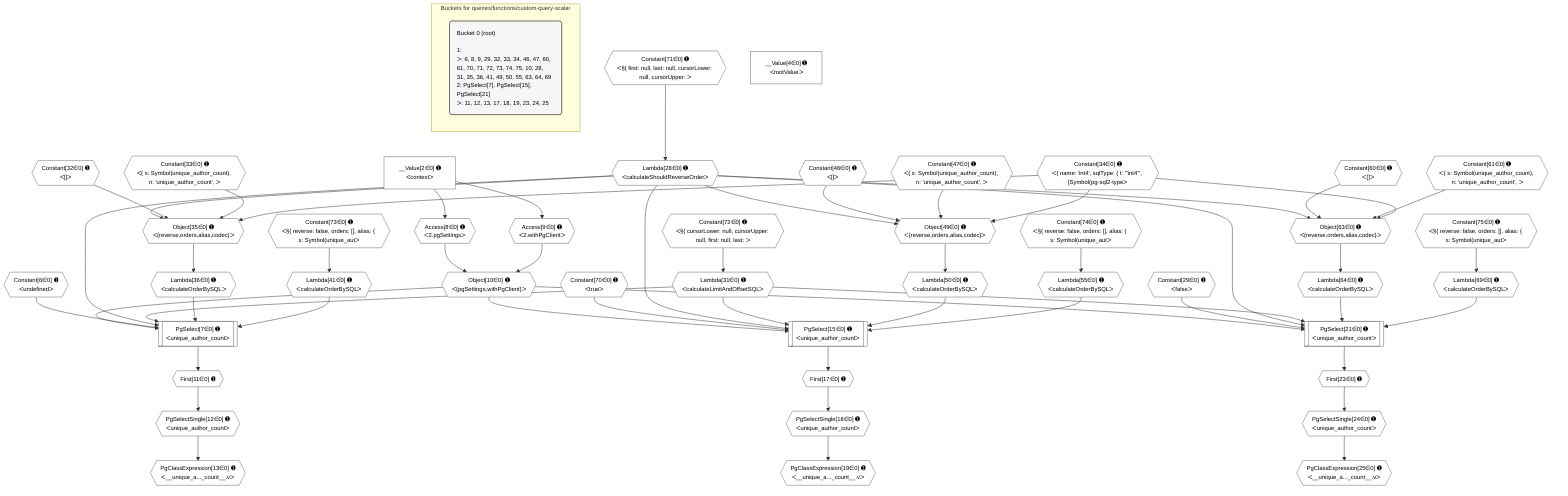 %%{init: {'themeVariables': { 'fontSize': '12px'}}}%%
graph TD
    classDef path fill:#eee,stroke:#000,color:#000
    classDef plan fill:#fff,stroke-width:1px,color:#000
    classDef itemplan fill:#fff,stroke-width:2px,color:#000
    classDef unbatchedplan fill:#dff,stroke-width:1px,color:#000
    classDef sideeffectplan fill:#fcc,stroke-width:2px,color:#000
    classDef bucket fill:#f6f6f6,color:#000,stroke-width:2px,text-align:left


    %% plan dependencies
    PgSelect7[["PgSelect[7∈0] ➊<br />ᐸunique_author_countᐳ"]]:::plan
    Object10{{"Object[10∈0] ➊<br />ᐸ{pgSettings,withPgClient}ᐳ"}}:::plan
    Constant6{{"Constant[6∈0] ➊<br />ᐸundefinedᐳ"}}:::plan
    Lambda28{{"Lambda[28∈0] ➊<br />ᐸcalculateShouldReverseOrderᐳ"}}:::plan
    Lambda31{{"Lambda[31∈0] ➊<br />ᐸcalculateLimitAndOffsetSQLᐳ"}}:::plan
    Lambda36{{"Lambda[36∈0] ➊<br />ᐸcalculateOrderBySQLᐳ"}}:::plan
    Lambda41{{"Lambda[41∈0] ➊<br />ᐸcalculateOrderBySQLᐳ"}}:::plan
    Object10 & Constant6 & Lambda28 & Lambda31 & Lambda36 & Lambda41 --> PgSelect7
    PgSelect15[["PgSelect[15∈0] ➊<br />ᐸunique_author_countᐳ"]]:::plan
    Constant70{{"Constant[70∈0] ➊<br />ᐸtrueᐳ"}}:::plan
    Lambda50{{"Lambda[50∈0] ➊<br />ᐸcalculateOrderBySQLᐳ"}}:::plan
    Lambda55{{"Lambda[55∈0] ➊<br />ᐸcalculateOrderBySQLᐳ"}}:::plan
    Object10 & Constant70 & Lambda28 & Lambda31 & Lambda50 & Lambda55 --> PgSelect15
    PgSelect21[["PgSelect[21∈0] ➊<br />ᐸunique_author_countᐳ"]]:::plan
    Constant29{{"Constant[29∈0] ➊<br />ᐸfalseᐳ"}}:::plan
    Lambda64{{"Lambda[64∈0] ➊<br />ᐸcalculateOrderBySQLᐳ"}}:::plan
    Lambda69{{"Lambda[69∈0] ➊<br />ᐸcalculateOrderBySQLᐳ"}}:::plan
    Object10 & Constant29 & Lambda28 & Lambda31 & Lambda64 & Lambda69 --> PgSelect21
    Object35{{"Object[35∈0] ➊<br />ᐸ{reverse,orders,alias,codec}ᐳ"}}:::plan
    Constant32{{"Constant[32∈0] ➊<br />ᐸ[]ᐳ"}}:::plan
    Constant33{{"Constant[33∈0] ➊<br />ᐸ{ s: Symbol(unique_author_count), n: 'unique_author_count', ᐳ"}}:::plan
    Constant34{{"Constant[34∈0] ➊<br />ᐸ{ name: 'int4', sqlType: { t: '”int4”', [Symbol(pg-sql2-typeᐳ"}}:::plan
    Lambda28 & Constant32 & Constant33 & Constant34 --> Object35
    Object49{{"Object[49∈0] ➊<br />ᐸ{reverse,orders,alias,codec}ᐳ"}}:::plan
    Constant46{{"Constant[46∈0] ➊<br />ᐸ[]ᐳ"}}:::plan
    Constant47{{"Constant[47∈0] ➊<br />ᐸ{ s: Symbol(unique_author_count), n: 'unique_author_count', ᐳ"}}:::plan
    Lambda28 & Constant46 & Constant47 & Constant34 --> Object49
    Object63{{"Object[63∈0] ➊<br />ᐸ{reverse,orders,alias,codec}ᐳ"}}:::plan
    Constant60{{"Constant[60∈0] ➊<br />ᐸ[]ᐳ"}}:::plan
    Constant61{{"Constant[61∈0] ➊<br />ᐸ{ s: Symbol(unique_author_count), n: 'unique_author_count', ᐳ"}}:::plan
    Lambda28 & Constant60 & Constant61 & Constant34 --> Object63
    Access8{{"Access[8∈0] ➊<br />ᐸ2.pgSettingsᐳ"}}:::plan
    Access9{{"Access[9∈0] ➊<br />ᐸ2.withPgClientᐳ"}}:::plan
    Access8 & Access9 --> Object10
    __Value2["__Value[2∈0] ➊<br />ᐸcontextᐳ"]:::plan
    __Value2 --> Access8
    __Value2 --> Access9
    First11{{"First[11∈0] ➊"}}:::plan
    PgSelect7 --> First11
    PgSelectSingle12{{"PgSelectSingle[12∈0] ➊<br />ᐸunique_author_countᐳ"}}:::plan
    First11 --> PgSelectSingle12
    PgClassExpression13{{"PgClassExpression[13∈0] ➊<br />ᐸ__unique_a..._count__.vᐳ"}}:::plan
    PgSelectSingle12 --> PgClassExpression13
    First17{{"First[17∈0] ➊"}}:::plan
    PgSelect15 --> First17
    PgSelectSingle18{{"PgSelectSingle[18∈0] ➊<br />ᐸunique_author_countᐳ"}}:::plan
    First17 --> PgSelectSingle18
    PgClassExpression19{{"PgClassExpression[19∈0] ➊<br />ᐸ__unique_a..._count__.vᐳ"}}:::plan
    PgSelectSingle18 --> PgClassExpression19
    First23{{"First[23∈0] ➊"}}:::plan
    PgSelect21 --> First23
    PgSelectSingle24{{"PgSelectSingle[24∈0] ➊<br />ᐸunique_author_countᐳ"}}:::plan
    First23 --> PgSelectSingle24
    PgClassExpression25{{"PgClassExpression[25∈0] ➊<br />ᐸ__unique_a..._count__.vᐳ"}}:::plan
    PgSelectSingle24 --> PgClassExpression25
    Constant71{{"Constant[71∈0] ➊<br />ᐸ§{ first: null, last: null, cursorLower: null, cursorUpper: ᐳ"}}:::plan
    Constant71 --> Lambda28
    Constant72{{"Constant[72∈0] ➊<br />ᐸ§{ cursorLower: null, cursorUpper: null, first: null, last: ᐳ"}}:::plan
    Constant72 --> Lambda31
    Object35 --> Lambda36
    Constant73{{"Constant[73∈0] ➊<br />ᐸ§{ reverse: false, orders: [], alias: { s: Symbol(unique_autᐳ"}}:::plan
    Constant73 --> Lambda41
    Object49 --> Lambda50
    Constant74{{"Constant[74∈0] ➊<br />ᐸ§{ reverse: false, orders: [], alias: { s: Symbol(unique_autᐳ"}}:::plan
    Constant74 --> Lambda55
    Object63 --> Lambda64
    Constant75{{"Constant[75∈0] ➊<br />ᐸ§{ reverse: false, orders: [], alias: { s: Symbol(unique_autᐳ"}}:::plan
    Constant75 --> Lambda69
    __Value4["__Value[4∈0] ➊<br />ᐸrootValueᐳ"]:::plan

    %% define steps

    subgraph "Buckets for queries/functions/custom-query-scalar"
    Bucket0("Bucket 0 (root)<br /><br />1: <br />ᐳ: 6, 8, 9, 29, 32, 33, 34, 46, 47, 60, 61, 70, 71, 72, 73, 74, 75, 10, 28, 31, 35, 36, 41, 49, 50, 55, 63, 64, 69<br />2: PgSelect[7], PgSelect[15], PgSelect[21]<br />ᐳ: 11, 12, 13, 17, 18, 19, 23, 24, 25"):::bucket
    classDef bucket0 stroke:#696969
    class Bucket0,__Value2,__Value4,Constant6,PgSelect7,Access8,Access9,Object10,First11,PgSelectSingle12,PgClassExpression13,PgSelect15,First17,PgSelectSingle18,PgClassExpression19,PgSelect21,First23,PgSelectSingle24,PgClassExpression25,Lambda28,Constant29,Lambda31,Constant32,Constant33,Constant34,Object35,Lambda36,Lambda41,Constant46,Constant47,Object49,Lambda50,Lambda55,Constant60,Constant61,Object63,Lambda64,Lambda69,Constant70,Constant71,Constant72,Constant73,Constant74,Constant75 bucket0
    end